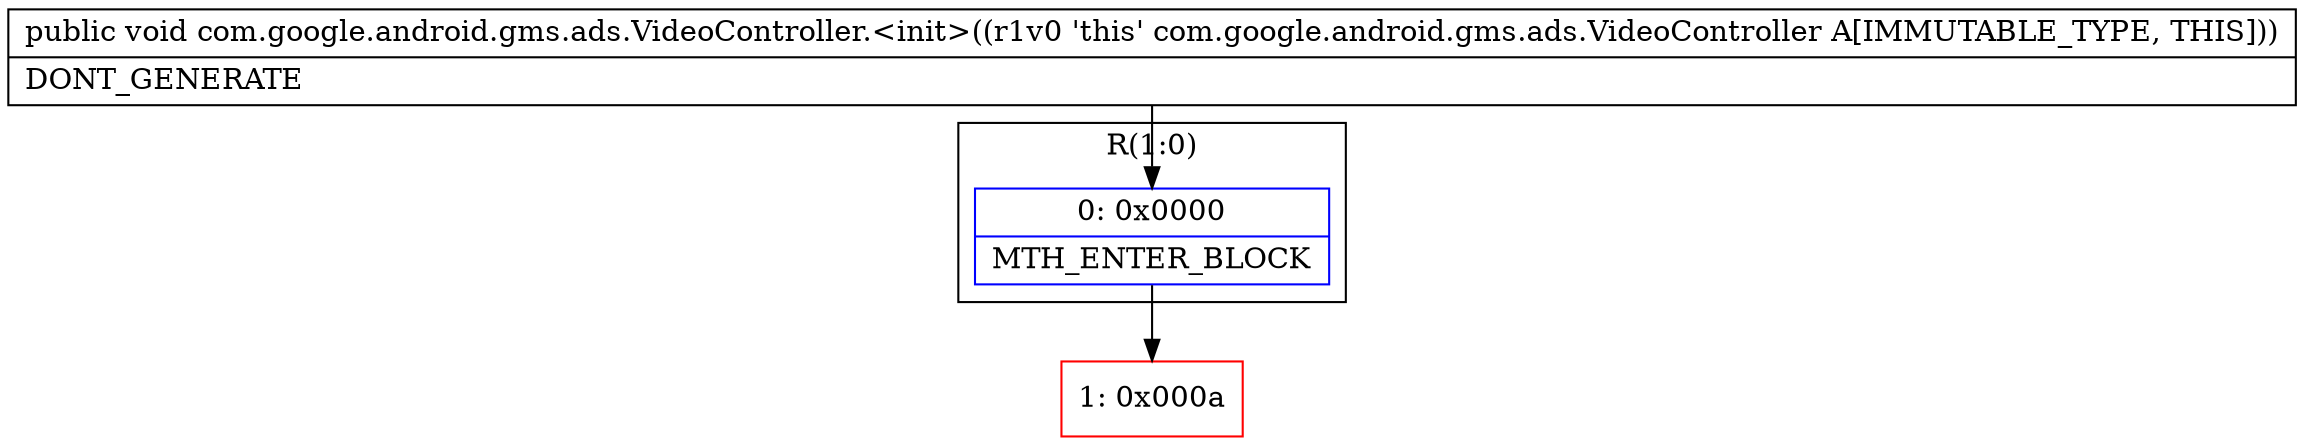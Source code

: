 digraph "CFG forcom.google.android.gms.ads.VideoController.\<init\>()V" {
subgraph cluster_Region_1076232281 {
label = "R(1:0)";
node [shape=record,color=blue];
Node_0 [shape=record,label="{0\:\ 0x0000|MTH_ENTER_BLOCK\l}"];
}
Node_1 [shape=record,color=red,label="{1\:\ 0x000a}"];
MethodNode[shape=record,label="{public void com.google.android.gms.ads.VideoController.\<init\>((r1v0 'this' com.google.android.gms.ads.VideoController A[IMMUTABLE_TYPE, THIS]))  | DONT_GENERATE\l}"];
MethodNode -> Node_0;
Node_0 -> Node_1;
}

